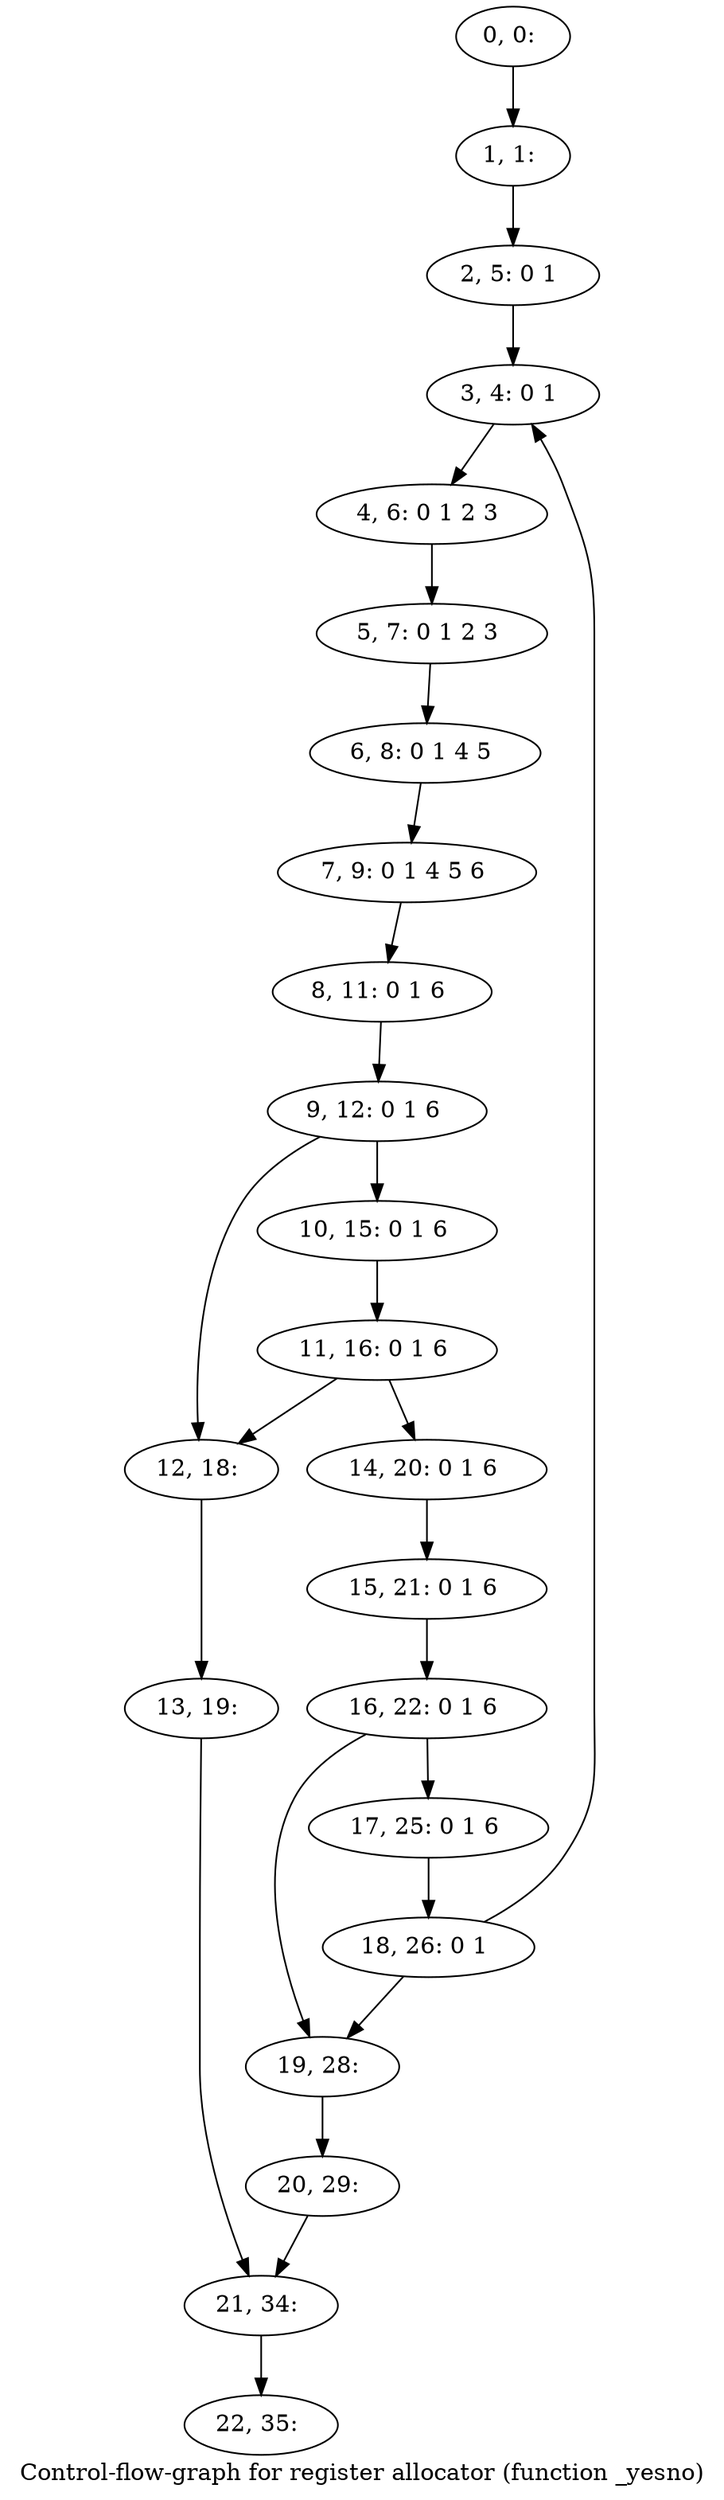 digraph G {
graph [label="Control-flow-graph for register allocator (function _yesno)"]
0[label="0, 0: "];
1[label="1, 1: "];
2[label="2, 5: 0 1 "];
3[label="3, 4: 0 1 "];
4[label="4, 6: 0 1 2 3 "];
5[label="5, 7: 0 1 2 3 "];
6[label="6, 8: 0 1 4 5 "];
7[label="7, 9: 0 1 4 5 6 "];
8[label="8, 11: 0 1 6 "];
9[label="9, 12: 0 1 6 "];
10[label="10, 15: 0 1 6 "];
11[label="11, 16: 0 1 6 "];
12[label="12, 18: "];
13[label="13, 19: "];
14[label="14, 20: 0 1 6 "];
15[label="15, 21: 0 1 6 "];
16[label="16, 22: 0 1 6 "];
17[label="17, 25: 0 1 6 "];
18[label="18, 26: 0 1 "];
19[label="19, 28: "];
20[label="20, 29: "];
21[label="21, 34: "];
22[label="22, 35: "];
0->1 ;
1->2 ;
2->3 ;
3->4 ;
4->5 ;
5->6 ;
6->7 ;
7->8 ;
8->9 ;
9->10 ;
9->12 ;
10->11 ;
11->12 ;
11->14 ;
12->13 ;
13->21 ;
14->15 ;
15->16 ;
16->17 ;
16->19 ;
17->18 ;
18->19 ;
18->3 ;
19->20 ;
20->21 ;
21->22 ;
}
